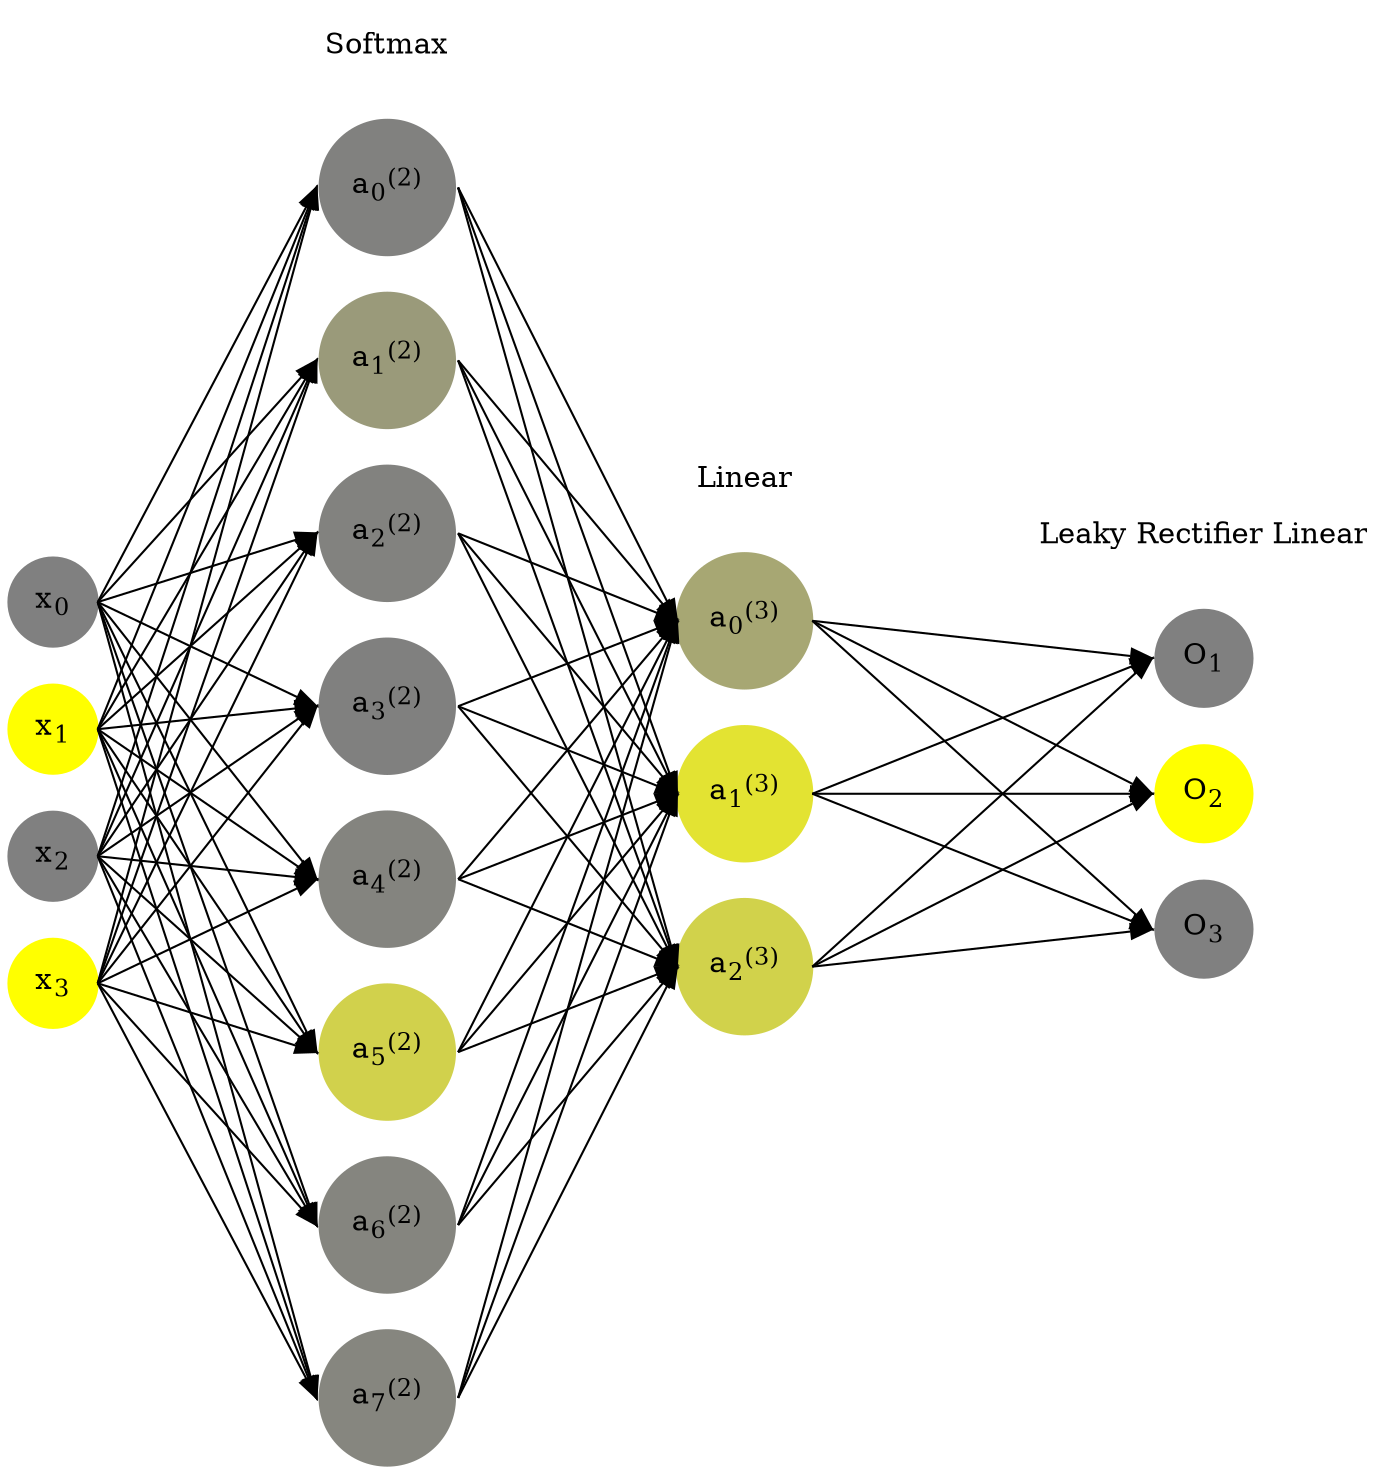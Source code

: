 digraph G {
	rankdir = LR;
	splines=false;
	edge[style=invis];
	ranksep= 1.4;
	{
	node [shape=circle, color="0.1667, 0.0, 0.5", style=filled, fillcolor="0.1667, 0.0, 0.5"];
	x0 [label=<x<sub>0</sub>>];
	}
	{
	node [shape=circle, color="0.1667, 1.0, 1.0", style=filled, fillcolor="0.1667, 1.0, 1.0"];
	x1 [label=<x<sub>1</sub>>];
	}
	{
	node [shape=circle, color="0.1667, 0.0, 0.5", style=filled, fillcolor="0.1667, 0.0, 0.5"];
	x2 [label=<x<sub>2</sub>>];
	}
	{
	node [shape=circle, color="0.1667, 1.0, 1.0", style=filled, fillcolor="0.1667, 1.0, 1.0"];
	x3 [label=<x<sub>3</sub>>];
	}
	{
	node [shape=circle, color="0.1667, 0.011234, 0.505617", style=filled, fillcolor="0.1667, 0.011234, 0.505617"];
	a02 [label=<a<sub>0</sub><sup>(2)</sup>>];
	}
	{
	node [shape=circle, color="0.1667, 0.205251, 0.602625", style=filled, fillcolor="0.1667, 0.205251, 0.602625"];
	a12 [label=<a<sub>1</sub><sup>(2)</sup>>];
	}
	{
	node [shape=circle, color="0.1667, 0.023244, 0.511622", style=filled, fillcolor="0.1667, 0.023244, 0.511622"];
	a22 [label=<a<sub>2</sub><sup>(2)</sup>>];
	}
	{
	node [shape=circle, color="0.1667, 0.000644, 0.500322", style=filled, fillcolor="0.1667, 0.000644, 0.500322"];
	a32 [label=<a<sub>3</sub><sup>(2)</sup>>];
	}
	{
	node [shape=circle, color="0.1667, 0.032488, 0.516244", style=filled, fillcolor="0.1667, 0.032488, 0.516244"];
	a42 [label=<a<sub>4</sub><sup>(2)</sup>>];
	}
	{
	node [shape=circle, color="0.1667, 0.633151, 0.816575", style=filled, fillcolor="0.1667, 0.633151, 0.816575"];
	a52 [label=<a<sub>5</sub><sup>(2)</sup>>];
	}
	{
	node [shape=circle, color="0.1667, 0.042284, 0.521142", style=filled, fillcolor="0.1667, 0.042284, 0.521142"];
	a62 [label=<a<sub>6</sub><sup>(2)</sup>>];
	}
	{
	node [shape=circle, color="0.1667, 0.051705, 0.525853", style=filled, fillcolor="0.1667, 0.051705, 0.525853"];
	a72 [label=<a<sub>7</sub><sup>(2)</sup>>];
	}
	{
	node [shape=circle, color="0.1667, 0.310217, 0.655109", style=filled, fillcolor="0.1667, 0.310217, 0.655109"];
	a03 [label=<a<sub>0</sub><sup>(3)</sup>>];
	}
	{
	node [shape=circle, color="0.1667, 0.779128, 0.889564", style=filled, fillcolor="0.1667, 0.779128, 0.889564"];
	a13 [label=<a<sub>1</sub><sup>(3)</sup>>];
	}
	{
	node [shape=circle, color="0.1667, 0.640780, 0.820390", style=filled, fillcolor="0.1667, 0.640780, 0.820390"];
	a23 [label=<a<sub>2</sub><sup>(3)</sup>>];
	}
	{
	node [shape=circle, color="0.1667, 0.0, 0.5", style=filled, fillcolor="0.1667, 0.0, 0.5"];
	O1 [label=<O<sub>1</sub>>];
	}
	{
	node [shape=circle, color="0.1667, 1.0, 1.0", style=filled, fillcolor="0.1667, 1.0, 1.0"];
	O2 [label=<O<sub>2</sub>>];
	}
	{
	node [shape=circle, color="0.1667, 0.0, 0.5", style=filled, fillcolor="0.1667, 0.0, 0.5"];
	O3 [label=<O<sub>3</sub>>];
	}
	{
	rank=same;
	x0->x1->x2->x3;
	}
	{
	rank=same;
	a02->a12->a22->a32->a42->a52->a62->a72;
	}
	{
	rank=same;
	a03->a13->a23;
	}
	{
	rank=same;
	O1->O2->O3;
	}
	l1 [shape=plaintext,label="Softmax"];
	l1->a02;
	{rank=same; l1;a02};
	l2 [shape=plaintext,label="Linear"];
	l2->a03;
	{rank=same; l2;a03};
	l3 [shape=plaintext,label="Leaky Rectifier Linear"];
	l3->O1;
	{rank=same; l3;O1};
edge[style=solid, tailport=e, headport=w];
	{x0;x1;x2;x3} -> {a02;a12;a22;a32;a42;a52;a62;a72};
	{a02;a12;a22;a32;a42;a52;a62;a72} -> {a03;a13;a23};
	{a03;a13;a23} -> {O1,O2,O3};
}